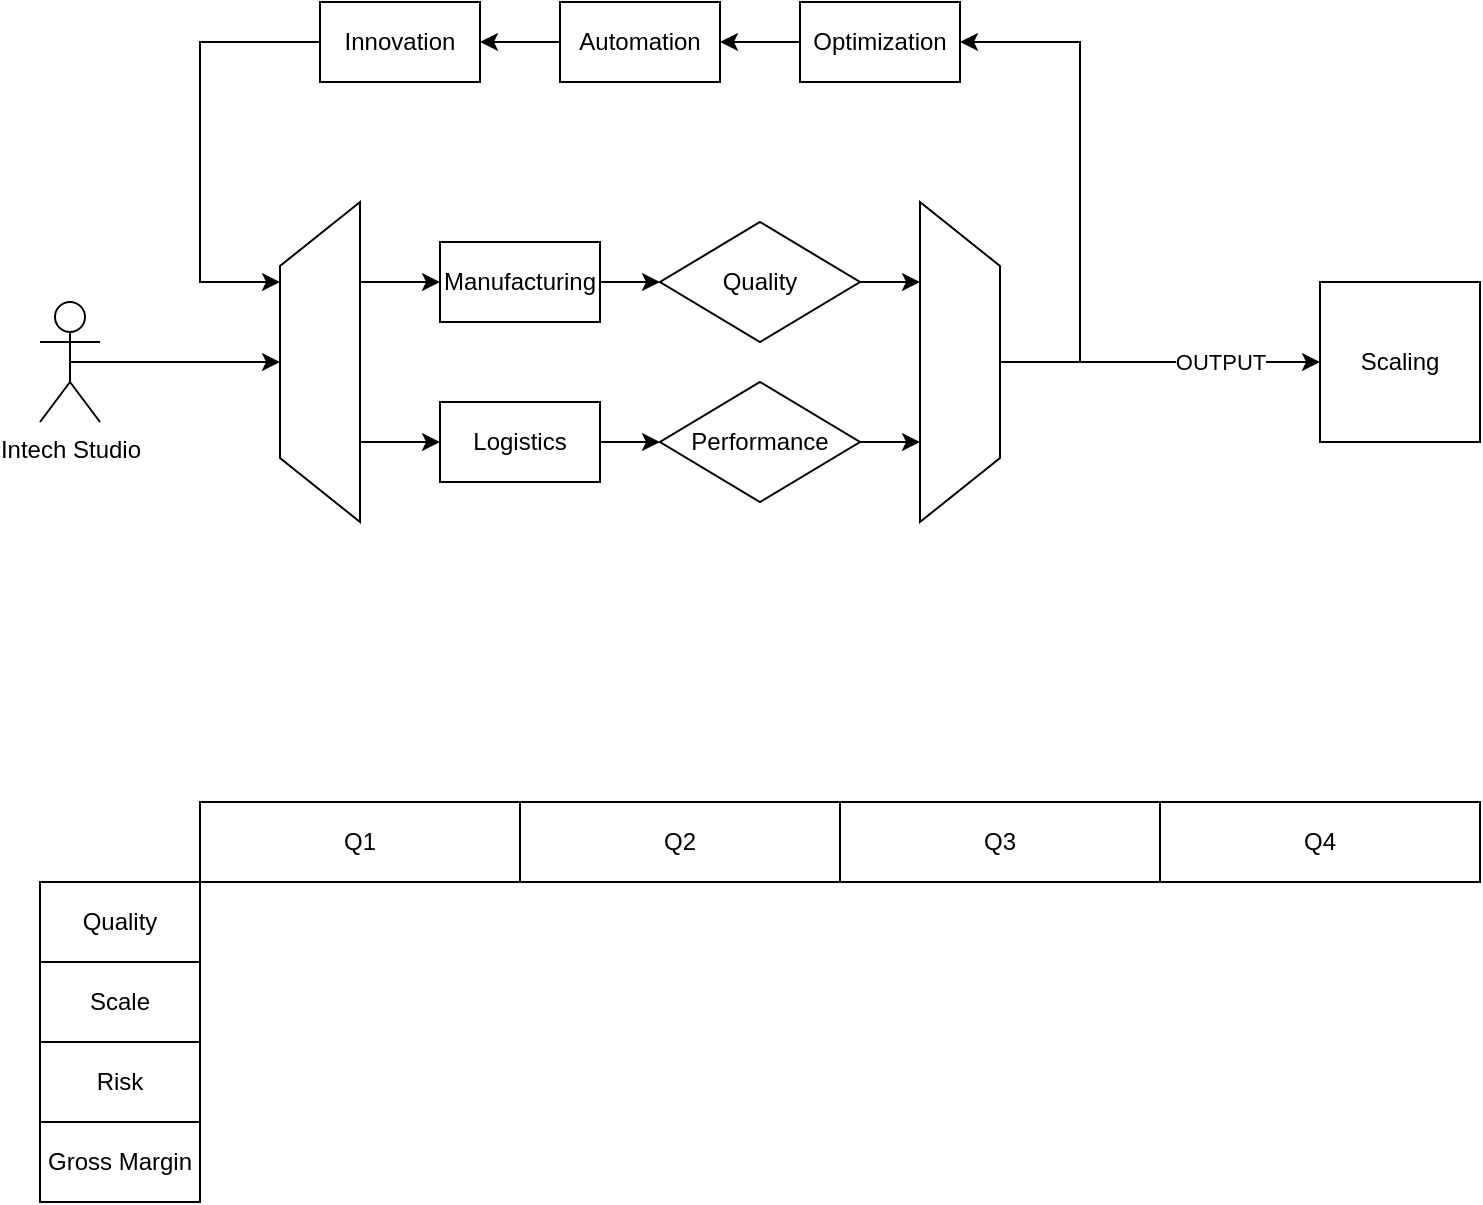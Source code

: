 <mxfile version="12.9.3" type="device"><diagram id="Q1t1zblQkP3Nb2icK4qN" name="Page-1"><mxGraphModel dx="920" dy="914" grid="1" gridSize="10" guides="1" tooltips="1" connect="1" arrows="1" fold="1" page="1" pageScale="1" pageWidth="1654" pageHeight="1169" math="0" shadow="0"><root><mxCell id="0"/><mxCell id="1" parent="0"/><mxCell id="8XQOm_B9OPhBjgtXadrr-36" style="edgeStyle=orthogonalEdgeStyle;rounded=0;orthogonalLoop=1;jettySize=auto;html=1;exitX=1;exitY=0.5;exitDx=0;exitDy=0;entryX=0;entryY=0.5;entryDx=0;entryDy=0;" edge="1" parent="1" source="8XQOm_B9OPhBjgtXadrr-1" target="8XQOm_B9OPhBjgtXadrr-32"><mxGeometry relative="1" as="geometry"/></mxCell><mxCell id="8XQOm_B9OPhBjgtXadrr-1" value="Manufacturing" style="rounded=0;whiteSpace=wrap;html=1;" vertex="1" parent="1"><mxGeometry x="360" y="280" width="80" height="40" as="geometry"/></mxCell><mxCell id="8XQOm_B9OPhBjgtXadrr-44" style="edgeStyle=orthogonalEdgeStyle;rounded=0;orthogonalLoop=1;jettySize=auto;html=1;exitX=0;exitY=0.5;exitDx=0;exitDy=0;entryX=1;entryY=0.5;entryDx=0;entryDy=0;" edge="1" parent="1" source="8XQOm_B9OPhBjgtXadrr-2" target="8XQOm_B9OPhBjgtXadrr-43"><mxGeometry relative="1" as="geometry"/></mxCell><mxCell id="8XQOm_B9OPhBjgtXadrr-2" value="Automation" style="rounded=0;whiteSpace=wrap;html=1;" vertex="1" parent="1"><mxGeometry x="420" y="160" width="80" height="40" as="geometry"/></mxCell><mxCell id="8XQOm_B9OPhBjgtXadrr-37" style="edgeStyle=orthogonalEdgeStyle;rounded=0;orthogonalLoop=1;jettySize=auto;html=1;exitX=1;exitY=0.5;exitDx=0;exitDy=0;entryX=0;entryY=0.5;entryDx=0;entryDy=0;" edge="1" parent="1" source="8XQOm_B9OPhBjgtXadrr-3" target="8XQOm_B9OPhBjgtXadrr-31"><mxGeometry relative="1" as="geometry"/></mxCell><mxCell id="8XQOm_B9OPhBjgtXadrr-3" value="Logistics" style="rounded=0;whiteSpace=wrap;html=1;" vertex="1" parent="1"><mxGeometry x="360" y="360" width="80" height="40" as="geometry"/></mxCell><mxCell id="8XQOm_B9OPhBjgtXadrr-27" style="edgeStyle=orthogonalEdgeStyle;rounded=0;orthogonalLoop=1;jettySize=auto;html=1;exitX=0;exitY=0.5;exitDx=0;exitDy=0;entryX=1;entryY=0.5;entryDx=0;entryDy=0;" edge="1" parent="1" source="8XQOm_B9OPhBjgtXadrr-4" target="8XQOm_B9OPhBjgtXadrr-2"><mxGeometry relative="1" as="geometry"/></mxCell><mxCell id="8XQOm_B9OPhBjgtXadrr-4" value="Optimization" style="rounded=0;whiteSpace=wrap;html=1;" vertex="1" parent="1"><mxGeometry x="540" y="160" width="80" height="40" as="geometry"/></mxCell><mxCell id="8XQOm_B9OPhBjgtXadrr-5" value="Scaling" style="rounded=0;whiteSpace=wrap;html=1;" vertex="1" parent="1"><mxGeometry x="800" y="300" width="80" height="80" as="geometry"/></mxCell><mxCell id="8XQOm_B9OPhBjgtXadrr-40" style="edgeStyle=orthogonalEdgeStyle;rounded=0;orthogonalLoop=1;jettySize=auto;html=1;exitX=0.5;exitY=0.5;exitDx=0;exitDy=0;exitPerimeter=0;entryX=0.5;entryY=0;entryDx=0;entryDy=0;" edge="1" parent="1" source="8XQOm_B9OPhBjgtXadrr-6" target="8XQOm_B9OPhBjgtXadrr-38"><mxGeometry relative="1" as="geometry"/></mxCell><mxCell id="8XQOm_B9OPhBjgtXadrr-6" value="Intech Studio" style="shape=umlActor;verticalLabelPosition=bottom;labelBackgroundColor=#ffffff;verticalAlign=top;html=1;outlineConnect=0;" vertex="1" parent="1"><mxGeometry x="160" y="310" width="30" height="60" as="geometry"/></mxCell><mxCell id="8XQOm_B9OPhBjgtXadrr-25" value="OUTPUT" style="edgeStyle=orthogonalEdgeStyle;rounded=0;orthogonalLoop=1;jettySize=auto;html=1;exitX=0.5;exitY=0;exitDx=0;exitDy=0;entryX=0;entryY=0.5;entryDx=0;entryDy=0;" edge="1" parent="1" source="8XQOm_B9OPhBjgtXadrr-22" target="8XQOm_B9OPhBjgtXadrr-5"><mxGeometry x="0.375" relative="1" as="geometry"><mxPoint as="offset"/></mxGeometry></mxCell><mxCell id="8XQOm_B9OPhBjgtXadrr-28" style="edgeStyle=orthogonalEdgeStyle;rounded=0;orthogonalLoop=1;jettySize=auto;html=1;exitX=0.5;exitY=0;exitDx=0;exitDy=0;entryX=1;entryY=0.5;entryDx=0;entryDy=0;" edge="1" parent="1" source="8XQOm_B9OPhBjgtXadrr-22" target="8XQOm_B9OPhBjgtXadrr-4"><mxGeometry relative="1" as="geometry"><Array as="points"><mxPoint x="680" y="340"/><mxPoint x="680" y="180"/></Array></mxGeometry></mxCell><mxCell id="8XQOm_B9OPhBjgtXadrr-22" value="" style="shape=trapezoid;perimeter=trapezoidPerimeter;whiteSpace=wrap;html=1;direction=south;" vertex="1" parent="1"><mxGeometry x="600" y="260" width="40" height="160" as="geometry"/></mxCell><mxCell id="8XQOm_B9OPhBjgtXadrr-33" style="edgeStyle=orthogonalEdgeStyle;rounded=0;orthogonalLoop=1;jettySize=auto;html=1;exitX=1;exitY=0.5;exitDx=0;exitDy=0;entryX=0.75;entryY=1;entryDx=0;entryDy=0;" edge="1" parent="1" source="8XQOm_B9OPhBjgtXadrr-31" target="8XQOm_B9OPhBjgtXadrr-22"><mxGeometry relative="1" as="geometry"/></mxCell><mxCell id="8XQOm_B9OPhBjgtXadrr-31" value="Performance" style="rhombus;whiteSpace=wrap;html=1;" vertex="1" parent="1"><mxGeometry x="470" y="350" width="100" height="60" as="geometry"/></mxCell><mxCell id="8XQOm_B9OPhBjgtXadrr-35" style="edgeStyle=orthogonalEdgeStyle;rounded=0;orthogonalLoop=1;jettySize=auto;html=1;exitX=1;exitY=0.5;exitDx=0;exitDy=0;entryX=0.25;entryY=1;entryDx=0;entryDy=0;" edge="1" parent="1" source="8XQOm_B9OPhBjgtXadrr-32" target="8XQOm_B9OPhBjgtXadrr-22"><mxGeometry relative="1" as="geometry"/></mxCell><mxCell id="8XQOm_B9OPhBjgtXadrr-32" value="Quality" style="rhombus;whiteSpace=wrap;html=1;" vertex="1" parent="1"><mxGeometry x="470" y="270" width="100" height="60" as="geometry"/></mxCell><mxCell id="8XQOm_B9OPhBjgtXadrr-41" style="edgeStyle=orthogonalEdgeStyle;rounded=0;orthogonalLoop=1;jettySize=auto;html=1;exitX=0.75;exitY=1;exitDx=0;exitDy=0;entryX=0;entryY=0.5;entryDx=0;entryDy=0;" edge="1" parent="1" source="8XQOm_B9OPhBjgtXadrr-38" target="8XQOm_B9OPhBjgtXadrr-1"><mxGeometry relative="1" as="geometry"><Array as="points"><mxPoint x="340" y="300"/><mxPoint x="340" y="300"/></Array></mxGeometry></mxCell><mxCell id="8XQOm_B9OPhBjgtXadrr-42" style="edgeStyle=orthogonalEdgeStyle;rounded=0;orthogonalLoop=1;jettySize=auto;html=1;exitX=0.25;exitY=1;exitDx=0;exitDy=0;entryX=0;entryY=0.5;entryDx=0;entryDy=0;" edge="1" parent="1" source="8XQOm_B9OPhBjgtXadrr-38" target="8XQOm_B9OPhBjgtXadrr-3"><mxGeometry relative="1" as="geometry"/></mxCell><mxCell id="8XQOm_B9OPhBjgtXadrr-38" value="" style="shape=trapezoid;perimeter=trapezoidPerimeter;whiteSpace=wrap;html=1;direction=north;" vertex="1" parent="1"><mxGeometry x="280" y="260" width="40" height="160" as="geometry"/></mxCell><mxCell id="8XQOm_B9OPhBjgtXadrr-45" style="edgeStyle=orthogonalEdgeStyle;rounded=0;orthogonalLoop=1;jettySize=auto;html=1;exitX=0;exitY=0.5;exitDx=0;exitDy=0;entryX=0.75;entryY=0;entryDx=0;entryDy=0;" edge="1" parent="1" source="8XQOm_B9OPhBjgtXadrr-43" target="8XQOm_B9OPhBjgtXadrr-38"><mxGeometry relative="1" as="geometry"><Array as="points"><mxPoint x="240" y="180"/><mxPoint x="240" y="300"/></Array></mxGeometry></mxCell><mxCell id="8XQOm_B9OPhBjgtXadrr-43" value="Innovation" style="rounded=0;whiteSpace=wrap;html=1;" vertex="1" parent="1"><mxGeometry x="300" y="160" width="80" height="40" as="geometry"/></mxCell><mxCell id="8XQOm_B9OPhBjgtXadrr-50" value="Quality" style="rounded=0;whiteSpace=wrap;html=1;" vertex="1" parent="1"><mxGeometry x="160" y="600" width="80" height="40" as="geometry"/></mxCell><mxCell id="8XQOm_B9OPhBjgtXadrr-51" value="Scale" style="rounded=0;whiteSpace=wrap;html=1;" vertex="1" parent="1"><mxGeometry x="160" y="640" width="80" height="40" as="geometry"/></mxCell><mxCell id="8XQOm_B9OPhBjgtXadrr-52" value="Risk" style="rounded=0;whiteSpace=wrap;html=1;" vertex="1" parent="1"><mxGeometry x="160" y="680" width="80" height="40" as="geometry"/></mxCell><mxCell id="8XQOm_B9OPhBjgtXadrr-53" value="Gross Margin" style="rounded=0;whiteSpace=wrap;html=1;" vertex="1" parent="1"><mxGeometry x="160" y="720" width="80" height="40" as="geometry"/></mxCell><mxCell id="8XQOm_B9OPhBjgtXadrr-54" value="Q1" style="rounded=0;whiteSpace=wrap;html=1;" vertex="1" parent="1"><mxGeometry x="240" y="560" width="160" height="40" as="geometry"/></mxCell><mxCell id="8XQOm_B9OPhBjgtXadrr-55" value="Q2" style="rounded=0;whiteSpace=wrap;html=1;" vertex="1" parent="1"><mxGeometry x="400" y="560" width="160" height="40" as="geometry"/></mxCell><mxCell id="8XQOm_B9OPhBjgtXadrr-56" value="Q3" style="rounded=0;whiteSpace=wrap;html=1;" vertex="1" parent="1"><mxGeometry x="560" y="560" width="160" height="40" as="geometry"/></mxCell><mxCell id="8XQOm_B9OPhBjgtXadrr-57" value="Q4" style="rounded=0;whiteSpace=wrap;html=1;" vertex="1" parent="1"><mxGeometry x="720" y="560" width="160" height="40" as="geometry"/></mxCell></root></mxGraphModel></diagram></mxfile>